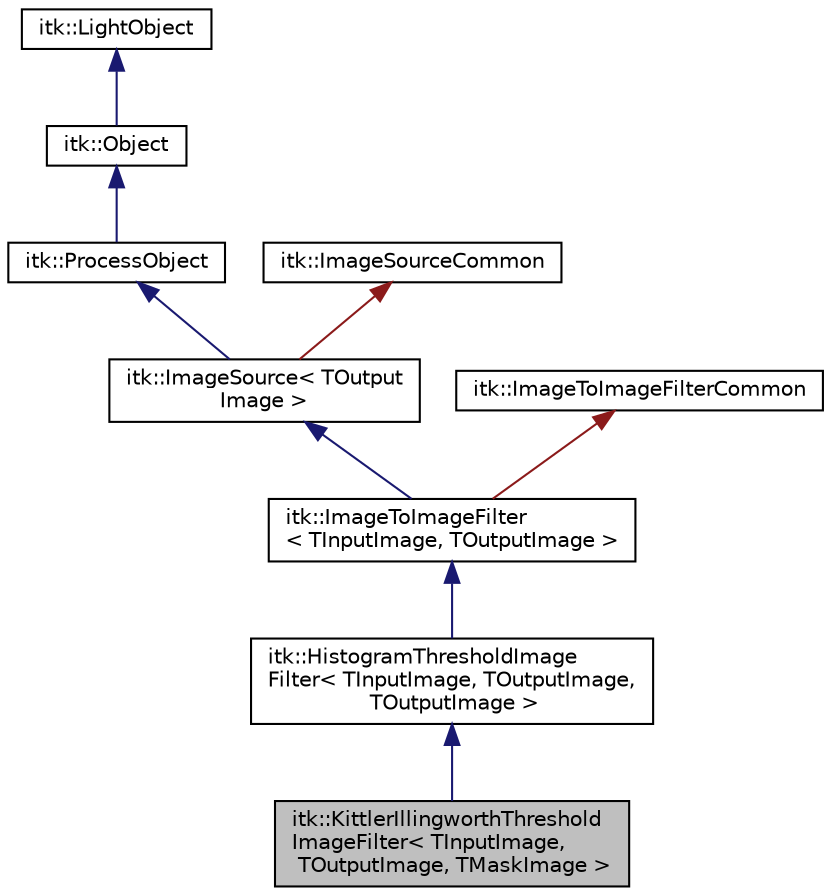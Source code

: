 digraph "itk::KittlerIllingworthThresholdImageFilter&lt; TInputImage, TOutputImage, TMaskImage &gt;"
{
 // LATEX_PDF_SIZE
  edge [fontname="Helvetica",fontsize="10",labelfontname="Helvetica",labelfontsize="10"];
  node [fontname="Helvetica",fontsize="10",shape=record];
  Node1 [label="itk::KittlerIllingworthThreshold\lImageFilter\< TInputImage,\l TOutputImage, TMaskImage \>",height=0.2,width=0.4,color="black", fillcolor="grey75", style="filled", fontcolor="black",tooltip="Threshold an image using the KittlerIllingworth Threshold."];
  Node2 -> Node1 [dir="back",color="midnightblue",fontsize="10",style="solid",fontname="Helvetica"];
  Node2 [label="itk::HistogramThresholdImage\lFilter\< TInputImage, TOutputImage,\l TOutputImage \>",height=0.2,width=0.4,color="black", fillcolor="white", style="filled",URL="$classitk_1_1HistogramThresholdImageFilter.html",tooltip=" "];
  Node3 -> Node2 [dir="back",color="midnightblue",fontsize="10",style="solid",fontname="Helvetica"];
  Node3 [label="itk::ImageToImageFilter\l\< TInputImage, TOutputImage \>",height=0.2,width=0.4,color="black", fillcolor="white", style="filled",URL="$classitk_1_1ImageToImageFilter.html",tooltip="Base class for filters that take an image as input and produce an image as output."];
  Node4 -> Node3 [dir="back",color="midnightblue",fontsize="10",style="solid",fontname="Helvetica"];
  Node4 [label="itk::ImageSource\< TOutput\lImage \>",height=0.2,width=0.4,color="black", fillcolor="white", style="filled",URL="$classitk_1_1ImageSource.html",tooltip="Base class for all process objects that output image data."];
  Node5 -> Node4 [dir="back",color="midnightblue",fontsize="10",style="solid",fontname="Helvetica"];
  Node5 [label="itk::ProcessObject",height=0.2,width=0.4,color="black", fillcolor="white", style="filled",URL="$classitk_1_1ProcessObject.html",tooltip="The base class for all process objects (source, filters, mappers) in the Insight data processing pipe..."];
  Node6 -> Node5 [dir="back",color="midnightblue",fontsize="10",style="solid",fontname="Helvetica"];
  Node6 [label="itk::Object",height=0.2,width=0.4,color="black", fillcolor="white", style="filled",URL="$classitk_1_1Object.html",tooltip="Base class for most ITK classes."];
  Node7 -> Node6 [dir="back",color="midnightblue",fontsize="10",style="solid",fontname="Helvetica"];
  Node7 [label="itk::LightObject",height=0.2,width=0.4,color="black", fillcolor="white", style="filled",URL="$classitk_1_1LightObject.html",tooltip="Light weight base class for most itk classes."];
  Node8 -> Node4 [dir="back",color="firebrick4",fontsize="10",style="solid",fontname="Helvetica"];
  Node8 [label="itk::ImageSourceCommon",height=0.2,width=0.4,color="black", fillcolor="white", style="filled",URL="$structitk_1_1ImageSourceCommon.html",tooltip="Secondary base class of ImageSource common between templates."];
  Node9 -> Node3 [dir="back",color="firebrick4",fontsize="10",style="solid",fontname="Helvetica"];
  Node9 [label="itk::ImageToImageFilterCommon",height=0.2,width=0.4,color="black", fillcolor="white", style="filled",URL="$classitk_1_1ImageToImageFilterCommon.html",tooltip="Secondary base class of ImageToImageFilter common between templates."];
}
